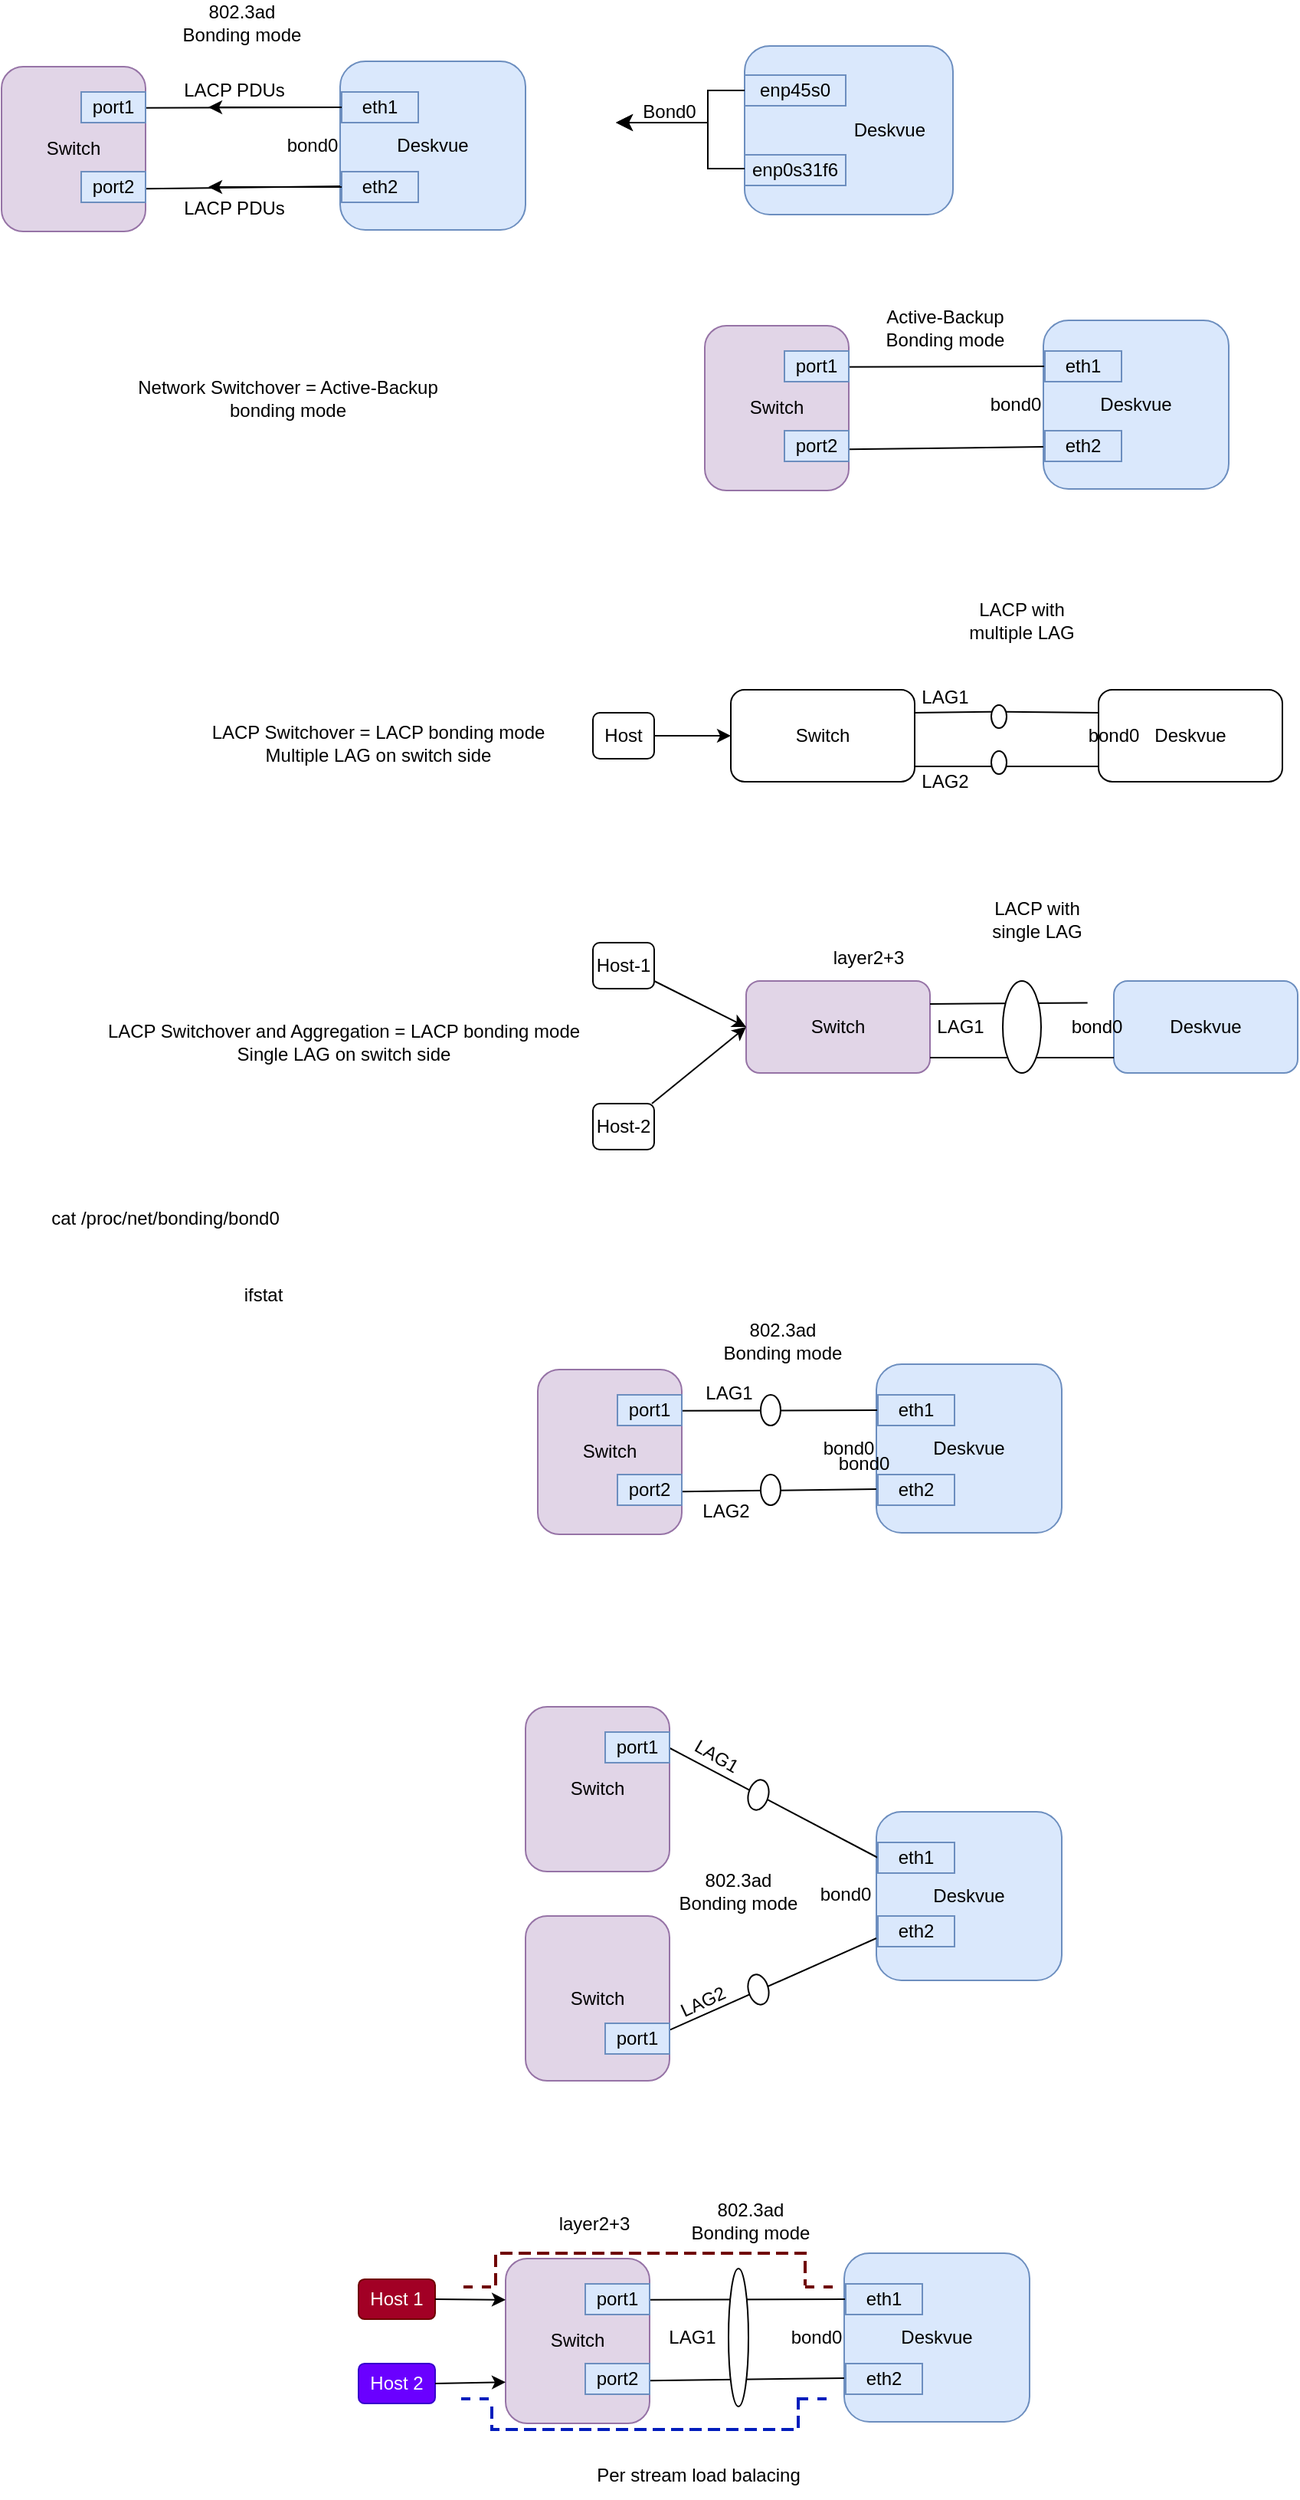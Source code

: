 <mxfile version="21.6.5" type="device">
  <diagram name="Page-1" id="PGo3vEJHwBamMPNbCgqc">
    <mxGraphModel dx="1863" dy="606" grid="1" gridSize="10" guides="1" tooltips="1" connect="1" arrows="1" fold="1" page="1" pageScale="1" pageWidth="827" pageHeight="1169" math="0" shadow="0">
      <root>
        <mxCell id="0" />
        <mxCell id="1" parent="0" />
        <mxCell id="wqAJ-05neOodzUHFtLEN-1" value="Network Switchover = Active-Backup bonding mode" style="text;html=1;strokeColor=none;fillColor=none;align=center;verticalAlign=middle;whiteSpace=wrap;rounded=0;" parent="1" vertex="1">
          <mxGeometry x="6" y="245" width="240" height="30" as="geometry" />
        </mxCell>
        <mxCell id="wqAJ-05neOodzUHFtLEN-2" value="LACP Switchover = LACP bonding mode&lt;br&gt;Multiple LAG on switch side" style="text;html=1;strokeColor=none;fillColor=none;align=center;verticalAlign=middle;whiteSpace=wrap;rounded=0;" parent="1" vertex="1">
          <mxGeometry x="65" y="470" width="240" height="30" as="geometry" />
        </mxCell>
        <mxCell id="wqAJ-05neOodzUHFtLEN-3" value="LACP Switchover and Aggregation = LACP bonding mode&lt;br&gt;Single LAG on switch side" style="text;html=1;strokeColor=none;fillColor=none;align=center;verticalAlign=middle;whiteSpace=wrap;rounded=0;" parent="1" vertex="1">
          <mxGeometry x="5" y="665" width="315" height="30" as="geometry" />
        </mxCell>
        <mxCell id="wqAJ-05neOodzUHFtLEN-4" value="Switch" style="rounded=1;whiteSpace=wrap;html=1;fillColor=#e1d5e7;strokeColor=#9673a6;" parent="1" vertex="1">
          <mxGeometry x="398" y="212.5" width="94" height="107.5" as="geometry" />
        </mxCell>
        <mxCell id="wqAJ-05neOodzUHFtLEN-5" value="Deskvue" style="rounded=1;whiteSpace=wrap;html=1;fillColor=#dae8fc;strokeColor=#6c8ebf;" parent="1" vertex="1">
          <mxGeometry x="619" y="209" width="121" height="110" as="geometry" />
        </mxCell>
        <mxCell id="wqAJ-05neOodzUHFtLEN-7" value="" style="endArrow=none;html=1;rounded=0;entryX=0;entryY=0.5;entryDx=0;entryDy=0;exitX=1;exitY=0.25;exitDx=0;exitDy=0;" parent="1" source="wqAJ-05neOodzUHFtLEN-4" target="q6s2j3DDuQdiJ-hi_PL6-1" edge="1">
          <mxGeometry width="50" height="50" relative="1" as="geometry">
            <mxPoint x="405" y="370" as="sourcePoint" />
            <mxPoint x="585" y="330" as="targetPoint" />
          </mxGeometry>
        </mxCell>
        <mxCell id="wqAJ-05neOodzUHFtLEN-8" value="bond0" style="text;html=1;strokeColor=none;fillColor=none;align=center;verticalAlign=middle;whiteSpace=wrap;rounded=0;" parent="1" vertex="1">
          <mxGeometry x="571" y="249" width="60" height="30" as="geometry" />
        </mxCell>
        <mxCell id="wqAJ-05neOodzUHFtLEN-9" value="Active-Backup&lt;br&gt;Bonding mode" style="text;html=1;strokeColor=none;fillColor=none;align=center;verticalAlign=middle;whiteSpace=wrap;rounded=0;" parent="1" vertex="1">
          <mxGeometry x="500" y="199" width="110" height="30" as="geometry" />
        </mxCell>
        <mxCell id="wqAJ-05neOodzUHFtLEN-11" value="Switch" style="rounded=1;whiteSpace=wrap;html=1;" parent="1" vertex="1">
          <mxGeometry x="415" y="450" width="120" height="60" as="geometry" />
        </mxCell>
        <mxCell id="wqAJ-05neOodzUHFtLEN-12" value="Deskvue" style="rounded=1;whiteSpace=wrap;html=1;" parent="1" vertex="1">
          <mxGeometry x="655" y="450" width="120" height="60" as="geometry" />
        </mxCell>
        <mxCell id="wqAJ-05neOodzUHFtLEN-13" value="" style="endArrow=none;html=1;rounded=0;exitX=1;exitY=0.25;exitDx=0;exitDy=0;entryX=0;entryY=0.25;entryDx=0;entryDy=0;" parent="1" source="wqAJ-05neOodzUHFtLEN-17" target="wqAJ-05neOodzUHFtLEN-12" edge="1">
          <mxGeometry width="50" height="50" relative="1" as="geometry">
            <mxPoint x="645" y="540" as="sourcePoint" />
            <mxPoint x="695" y="490" as="targetPoint" />
          </mxGeometry>
        </mxCell>
        <mxCell id="wqAJ-05neOodzUHFtLEN-14" value="" style="endArrow=none;html=1;rounded=0;exitX=1;exitY=0.25;exitDx=0;exitDy=0;entryX=0;entryY=0.25;entryDx=0;entryDy=0;" parent="1" edge="1">
          <mxGeometry width="50" height="50" relative="1" as="geometry">
            <mxPoint x="535" y="500" as="sourcePoint" />
            <mxPoint x="655" y="500" as="targetPoint" />
          </mxGeometry>
        </mxCell>
        <mxCell id="wqAJ-05neOodzUHFtLEN-15" value="bond0" style="text;html=1;strokeColor=none;fillColor=none;align=center;verticalAlign=middle;whiteSpace=wrap;rounded=0;" parent="1" vertex="1">
          <mxGeometry x="635" y="465" width="60" height="30" as="geometry" />
        </mxCell>
        <mxCell id="wqAJ-05neOodzUHFtLEN-16" value="LACP with multiple LAG" style="text;html=1;strokeColor=none;fillColor=none;align=center;verticalAlign=middle;whiteSpace=wrap;rounded=0;" parent="1" vertex="1">
          <mxGeometry x="565" y="390" width="80" height="30" as="geometry" />
        </mxCell>
        <mxCell id="wqAJ-05neOodzUHFtLEN-18" value="" style="endArrow=none;html=1;rounded=0;exitX=1;exitY=0.25;exitDx=0;exitDy=0;entryX=0;entryY=0.25;entryDx=0;entryDy=0;" parent="1" source="wqAJ-05neOodzUHFtLEN-11" target="wqAJ-05neOodzUHFtLEN-17" edge="1">
          <mxGeometry width="50" height="50" relative="1" as="geometry">
            <mxPoint x="535" y="465" as="sourcePoint" />
            <mxPoint x="655" y="465" as="targetPoint" />
          </mxGeometry>
        </mxCell>
        <mxCell id="wqAJ-05neOodzUHFtLEN-17" value="" style="ellipse;whiteSpace=wrap;html=1;" parent="1" vertex="1">
          <mxGeometry x="585" y="460" width="10" height="15" as="geometry" />
        </mxCell>
        <mxCell id="wqAJ-05neOodzUHFtLEN-19" value="" style="ellipse;whiteSpace=wrap;html=1;" parent="1" vertex="1">
          <mxGeometry x="585" y="490" width="10" height="15" as="geometry" />
        </mxCell>
        <mxCell id="wqAJ-05neOodzUHFtLEN-20" value="LAG1" style="text;html=1;strokeColor=none;fillColor=none;align=center;verticalAlign=middle;whiteSpace=wrap;rounded=0;" parent="1" vertex="1">
          <mxGeometry x="525" y="440" width="60" height="30" as="geometry" />
        </mxCell>
        <mxCell id="wqAJ-05neOodzUHFtLEN-21" value="LAG2" style="text;html=1;strokeColor=none;fillColor=none;align=center;verticalAlign=middle;whiteSpace=wrap;rounded=0;" parent="1" vertex="1">
          <mxGeometry x="525" y="495" width="60" height="30" as="geometry" />
        </mxCell>
        <mxCell id="wqAJ-05neOodzUHFtLEN-22" value="Host" style="rounded=1;whiteSpace=wrap;html=1;" parent="1" vertex="1">
          <mxGeometry x="325" y="465" width="40" height="30" as="geometry" />
        </mxCell>
        <mxCell id="wqAJ-05neOodzUHFtLEN-23" value="" style="endArrow=classic;html=1;rounded=0;" parent="1" source="wqAJ-05neOodzUHFtLEN-22" edge="1">
          <mxGeometry width="50" height="50" relative="1" as="geometry">
            <mxPoint x="365" y="530" as="sourcePoint" />
            <mxPoint x="415" y="480" as="targetPoint" />
          </mxGeometry>
        </mxCell>
        <mxCell id="wqAJ-05neOodzUHFtLEN-24" value="Switch" style="rounded=1;whiteSpace=wrap;html=1;fillColor=#e1d5e7;strokeColor=#9673a6;" parent="1" vertex="1">
          <mxGeometry x="425" y="640" width="120" height="60" as="geometry" />
        </mxCell>
        <mxCell id="wqAJ-05neOodzUHFtLEN-25" value="Deskvue" style="rounded=1;whiteSpace=wrap;html=1;fillColor=#dae8fc;strokeColor=#6c8ebf;" parent="1" vertex="1">
          <mxGeometry x="665" y="640" width="120" height="60" as="geometry" />
        </mxCell>
        <mxCell id="wqAJ-05neOodzUHFtLEN-27" value="" style="endArrow=none;html=1;rounded=0;exitX=1;exitY=0.25;exitDx=0;exitDy=0;entryX=0;entryY=0.25;entryDx=0;entryDy=0;" parent="1" edge="1">
          <mxGeometry width="50" height="50" relative="1" as="geometry">
            <mxPoint x="545" y="690" as="sourcePoint" />
            <mxPoint x="665" y="690" as="targetPoint" />
          </mxGeometry>
        </mxCell>
        <mxCell id="wqAJ-05neOodzUHFtLEN-28" value="bond0" style="text;html=1;strokeColor=none;fillColor=none;align=center;verticalAlign=middle;whiteSpace=wrap;rounded=0;" parent="1" vertex="1">
          <mxGeometry x="624" y="655" width="60" height="30" as="geometry" />
        </mxCell>
        <mxCell id="wqAJ-05neOodzUHFtLEN-29" value="LACP with single LAG" style="text;html=1;strokeColor=none;fillColor=none;align=center;verticalAlign=middle;whiteSpace=wrap;rounded=0;" parent="1" vertex="1">
          <mxGeometry x="575" y="585" width="80" height="30" as="geometry" />
        </mxCell>
        <mxCell id="wqAJ-05neOodzUHFtLEN-30" value="" style="endArrow=none;html=1;rounded=0;exitX=1;exitY=0.25;exitDx=0;exitDy=0;entryX=0.397;entryY=-0.027;entryDx=0;entryDy=0;entryPerimeter=0;" parent="1" source="wqAJ-05neOodzUHFtLEN-24" target="wqAJ-05neOodzUHFtLEN-28" edge="1">
          <mxGeometry width="50" height="50" relative="1" as="geometry">
            <mxPoint x="545" y="655" as="sourcePoint" />
            <mxPoint x="595.358" y="654.715" as="targetPoint" />
          </mxGeometry>
        </mxCell>
        <mxCell id="wqAJ-05neOodzUHFtLEN-34" value="LAG1" style="text;html=1;strokeColor=none;fillColor=none;align=center;verticalAlign=middle;whiteSpace=wrap;rounded=0;" parent="1" vertex="1">
          <mxGeometry x="535" y="655" width="60" height="30" as="geometry" />
        </mxCell>
        <mxCell id="wqAJ-05neOodzUHFtLEN-35" value="Host-1" style="rounded=1;whiteSpace=wrap;html=1;" parent="1" vertex="1">
          <mxGeometry x="325" y="615" width="40" height="30" as="geometry" />
        </mxCell>
        <mxCell id="wqAJ-05neOodzUHFtLEN-36" value="" style="endArrow=classic;html=1;rounded=0;" parent="1" source="wqAJ-05neOodzUHFtLEN-35" edge="1">
          <mxGeometry width="50" height="50" relative="1" as="geometry">
            <mxPoint x="375" y="720" as="sourcePoint" />
            <mxPoint x="425" y="670" as="targetPoint" />
          </mxGeometry>
        </mxCell>
        <mxCell id="wqAJ-05neOodzUHFtLEN-37" value="" style="ellipse;whiteSpace=wrap;html=1;" parent="1" vertex="1">
          <mxGeometry x="592.5" y="640" width="25" height="60" as="geometry" />
        </mxCell>
        <mxCell id="wqAJ-05neOodzUHFtLEN-38" value="Host-2" style="rounded=1;whiteSpace=wrap;html=1;" parent="1" vertex="1">
          <mxGeometry x="325" y="720" width="40" height="30" as="geometry" />
        </mxCell>
        <mxCell id="wqAJ-05neOodzUHFtLEN-39" value="" style="endArrow=classic;html=1;rounded=0;entryX=0;entryY=0.5;entryDx=0;entryDy=0;" parent="1" source="wqAJ-05neOodzUHFtLEN-38" target="wqAJ-05neOodzUHFtLEN-24" edge="1">
          <mxGeometry width="50" height="50" relative="1" as="geometry">
            <mxPoint x="375" y="825" as="sourcePoint" />
            <mxPoint x="425" y="775" as="targetPoint" />
          </mxGeometry>
        </mxCell>
        <mxCell id="wqAJ-05neOodzUHFtLEN-40" value="layer2+3" style="text;html=1;strokeColor=none;fillColor=none;align=center;verticalAlign=middle;whiteSpace=wrap;rounded=0;" parent="1" vertex="1">
          <mxGeometry x="475" y="610" width="60" height="30" as="geometry" />
        </mxCell>
        <mxCell id="wqAJ-05neOodzUHFtLEN-41" value="Per stream load balacing" style="text;html=1;strokeColor=none;fillColor=none;align=center;verticalAlign=middle;whiteSpace=wrap;rounded=0;" parent="1" vertex="1">
          <mxGeometry x="324" y="1600" width="140" height="30" as="geometry" />
        </mxCell>
        <mxCell id="wqAJ-05neOodzUHFtLEN-42" value="cat /proc/net/bonding/bond0" style="text;html=1;strokeColor=none;fillColor=none;align=center;verticalAlign=middle;whiteSpace=wrap;rounded=0;" parent="1" vertex="1">
          <mxGeometry x="-49" y="780" width="190" height="30" as="geometry" />
        </mxCell>
        <mxCell id="wqAJ-05neOodzUHFtLEN-44" value="ifstat" style="text;html=1;strokeColor=none;fillColor=none;align=center;verticalAlign=middle;whiteSpace=wrap;rounded=0;" parent="1" vertex="1">
          <mxGeometry x="80" y="830" width="60" height="30" as="geometry" />
        </mxCell>
        <mxCell id="q6s2j3DDuQdiJ-hi_PL6-1" value="eth1" style="rounded=0;whiteSpace=wrap;html=1;fillColor=#dae8fc;strokeColor=#6c8ebf;" parent="1" vertex="1">
          <mxGeometry x="620" y="229" width="50" height="20" as="geometry" />
        </mxCell>
        <mxCell id="q6s2j3DDuQdiJ-hi_PL6-2" value="eth2" style="rounded=0;whiteSpace=wrap;html=1;fillColor=#dae8fc;strokeColor=#6c8ebf;" parent="1" vertex="1">
          <mxGeometry x="620" y="281" width="50" height="20" as="geometry" />
        </mxCell>
        <mxCell id="q6s2j3DDuQdiJ-hi_PL6-3" value="" style="endArrow=none;html=1;rounded=0;entryX=0;entryY=0.75;entryDx=0;entryDy=0;exitX=1;exitY=0.75;exitDx=0;exitDy=0;" parent="1" source="wqAJ-05neOodzUHFtLEN-4" target="wqAJ-05neOodzUHFtLEN-5" edge="1">
          <mxGeometry width="50" height="50" relative="1" as="geometry">
            <mxPoint x="482.5" y="330" as="sourcePoint" />
            <mxPoint x="627.5" y="330" as="targetPoint" />
          </mxGeometry>
        </mxCell>
        <mxCell id="q6s2j3DDuQdiJ-hi_PL6-5" value="port1" style="rounded=0;whiteSpace=wrap;html=1;fillColor=#dae8fc;strokeColor=#6c8ebf;" parent="1" vertex="1">
          <mxGeometry x="450" y="229" width="42" height="20" as="geometry" />
        </mxCell>
        <mxCell id="q6s2j3DDuQdiJ-hi_PL6-6" value="port2" style="rounded=0;whiteSpace=wrap;html=1;fillColor=#dae8fc;strokeColor=#6c8ebf;" parent="1" vertex="1">
          <mxGeometry x="450" y="281" width="42" height="20" as="geometry" />
        </mxCell>
        <mxCell id="q6s2j3DDuQdiJ-hi_PL6-7" value="&lt;span style=&quot;white-space: pre;&quot;&gt;&#x9;&lt;/span&gt;&lt;span style=&quot;white-space: pre;&quot;&gt;&#x9;&lt;/span&gt;Deskvue" style="rounded=1;whiteSpace=wrap;html=1;fillColor=#dae8fc;strokeColor=#6c8ebf;" parent="1" vertex="1">
          <mxGeometry x="424" y="30" width="136" height="110" as="geometry" />
        </mxCell>
        <mxCell id="q6s2j3DDuQdiJ-hi_PL6-10" value="enp45s0" style="rounded=0;whiteSpace=wrap;html=1;fillColor=#dae8fc;strokeColor=#6c8ebf;" parent="1" vertex="1">
          <mxGeometry x="424" y="49" width="66" height="20" as="geometry" />
        </mxCell>
        <mxCell id="q6s2j3DDuQdiJ-hi_PL6-11" value="enp0s31f6" style="rounded=0;whiteSpace=wrap;html=1;fillColor=#dae8fc;strokeColor=#6c8ebf;" parent="1" vertex="1">
          <mxGeometry x="424" y="101" width="66" height="20" as="geometry" />
        </mxCell>
        <mxCell id="q6s2j3DDuQdiJ-hi_PL6-13" value="" style="edgeStyle=elbowEdgeStyle;elbow=horizontal;endArrow=classic;html=1;curved=0;rounded=0;endSize=8;startSize=8;exitX=0;exitY=0.5;exitDx=0;exitDy=0;" parent="1" source="q6s2j3DDuQdiJ-hi_PL6-10" edge="1">
          <mxGeometry width="50" height="50" relative="1" as="geometry">
            <mxPoint x="310" y="180" as="sourcePoint" />
            <mxPoint x="340" y="80" as="targetPoint" />
            <Array as="points">
              <mxPoint x="400" y="60" />
            </Array>
          </mxGeometry>
        </mxCell>
        <mxCell id="q6s2j3DDuQdiJ-hi_PL6-15" value="" style="edgeStyle=elbowEdgeStyle;elbow=horizontal;endArrow=classic;html=1;curved=0;rounded=0;endSize=8;startSize=8;" parent="1" edge="1">
          <mxGeometry width="50" height="50" relative="1" as="geometry">
            <mxPoint x="424" y="110" as="sourcePoint" />
            <mxPoint x="340" y="80" as="targetPoint" />
            <Array as="points">
              <mxPoint x="400" y="100" />
            </Array>
          </mxGeometry>
        </mxCell>
        <mxCell id="q6s2j3DDuQdiJ-hi_PL6-18" value="Bond0" style="text;html=1;strokeColor=none;fillColor=none;align=center;verticalAlign=middle;whiteSpace=wrap;rounded=0;" parent="1" vertex="1">
          <mxGeometry x="365" y="65" width="20" height="16" as="geometry" />
        </mxCell>
        <mxCell id="q6s2j3DDuQdiJ-hi_PL6-19" value="Switch" style="rounded=1;whiteSpace=wrap;html=1;fillColor=#e1d5e7;strokeColor=#9673a6;" parent="1" vertex="1">
          <mxGeometry x="-61" y="43.5" width="94" height="107.5" as="geometry" />
        </mxCell>
        <mxCell id="q6s2j3DDuQdiJ-hi_PL6-20" value="Deskvue" style="rounded=1;whiteSpace=wrap;html=1;fillColor=#dae8fc;strokeColor=#6c8ebf;" parent="1" vertex="1">
          <mxGeometry x="160" y="40" width="121" height="110" as="geometry" />
        </mxCell>
        <mxCell id="q6s2j3DDuQdiJ-hi_PL6-21" value="" style="endArrow=none;html=1;rounded=0;entryX=0;entryY=0.5;entryDx=0;entryDy=0;exitX=1;exitY=0.25;exitDx=0;exitDy=0;" parent="1" source="q6s2j3DDuQdiJ-hi_PL6-19" target="q6s2j3DDuQdiJ-hi_PL6-24" edge="1">
          <mxGeometry width="50" height="50" relative="1" as="geometry">
            <mxPoint x="-54" y="201" as="sourcePoint" />
            <mxPoint x="126" y="161" as="targetPoint" />
          </mxGeometry>
        </mxCell>
        <mxCell id="q6s2j3DDuQdiJ-hi_PL6-22" value="bond0" style="text;html=1;strokeColor=none;fillColor=none;align=center;verticalAlign=middle;whiteSpace=wrap;rounded=0;" parent="1" vertex="1">
          <mxGeometry x="112" y="80" width="60" height="30" as="geometry" />
        </mxCell>
        <mxCell id="q6s2j3DDuQdiJ-hi_PL6-23" value="802.3ad&lt;br&gt;Bonding mode" style="text;html=1;strokeColor=none;fillColor=none;align=center;verticalAlign=middle;whiteSpace=wrap;rounded=0;" parent="1" vertex="1">
          <mxGeometry x="41" width="110" height="30" as="geometry" />
        </mxCell>
        <mxCell id="q6s2j3DDuQdiJ-hi_PL6-24" value="eth1" style="rounded=0;whiteSpace=wrap;html=1;fillColor=#dae8fc;strokeColor=#6c8ebf;" parent="1" vertex="1">
          <mxGeometry x="161" y="60" width="50" height="20" as="geometry" />
        </mxCell>
        <mxCell id="q6s2j3DDuQdiJ-hi_PL6-25" value="eth2" style="rounded=0;whiteSpace=wrap;html=1;fillColor=#dae8fc;strokeColor=#6c8ebf;" parent="1" vertex="1">
          <mxGeometry x="161" y="112" width="50" height="20" as="geometry" />
        </mxCell>
        <mxCell id="q6s2j3DDuQdiJ-hi_PL6-26" value="" style="endArrow=none;html=1;rounded=0;entryX=0;entryY=0.75;entryDx=0;entryDy=0;exitX=1;exitY=0.75;exitDx=0;exitDy=0;" parent="1" edge="1">
          <mxGeometry width="50" height="50" relative="1" as="geometry">
            <mxPoint x="33" y="123.125" as="sourcePoint" />
            <mxPoint x="160" y="121.5" as="targetPoint" />
          </mxGeometry>
        </mxCell>
        <mxCell id="q6s2j3DDuQdiJ-hi_PL6-27" value="port1" style="rounded=0;whiteSpace=wrap;html=1;fillColor=#dae8fc;strokeColor=#6c8ebf;" parent="1" vertex="1">
          <mxGeometry x="-9" y="60" width="42" height="20" as="geometry" />
        </mxCell>
        <mxCell id="q6s2j3DDuQdiJ-hi_PL6-28" value="port2" style="rounded=0;whiteSpace=wrap;html=1;fillColor=#dae8fc;strokeColor=#6c8ebf;" parent="1" vertex="1">
          <mxGeometry x="-9" y="112" width="42" height="20" as="geometry" />
        </mxCell>
        <mxCell id="q6s2j3DDuQdiJ-hi_PL6-29" value="" style="endArrow=classic;html=1;rounded=0;exitX=0;exitY=0.5;exitDx=0;exitDy=0;" parent="1" source="q6s2j3DDuQdiJ-hi_PL6-24" edge="1">
          <mxGeometry width="50" height="50" relative="1" as="geometry">
            <mxPoint x="-76" y="-30" as="sourcePoint" />
            <mxPoint x="74" y="70" as="targetPoint" />
          </mxGeometry>
        </mxCell>
        <mxCell id="q6s2j3DDuQdiJ-hi_PL6-30" value="" style="endArrow=classic;html=1;rounded=0;exitX=0;exitY=0.5;exitDx=0;exitDy=0;" parent="1" source="q6s2j3DDuQdiJ-hi_PL6-25" edge="1">
          <mxGeometry width="50" height="50" relative="1" as="geometry">
            <mxPoint x="4" y="250" as="sourcePoint" />
            <mxPoint x="74" y="122" as="targetPoint" />
          </mxGeometry>
        </mxCell>
        <mxCell id="q6s2j3DDuQdiJ-hi_PL6-31" value="LACP PDUs" style="text;html=1;strokeColor=none;fillColor=none;align=center;verticalAlign=middle;whiteSpace=wrap;rounded=0;" parent="1" vertex="1">
          <mxGeometry x="41" y="43.5" width="100" height="30" as="geometry" />
        </mxCell>
        <mxCell id="q6s2j3DDuQdiJ-hi_PL6-32" value="LACP PDUs" style="text;html=1;strokeColor=none;fillColor=none;align=center;verticalAlign=middle;whiteSpace=wrap;rounded=0;" parent="1" vertex="1">
          <mxGeometry x="41" y="121" width="100" height="30" as="geometry" />
        </mxCell>
        <mxCell id="q6s2j3DDuQdiJ-hi_PL6-33" value="Switch" style="rounded=1;whiteSpace=wrap;html=1;fillColor=#e1d5e7;strokeColor=#9673a6;" parent="1" vertex="1">
          <mxGeometry x="289" y="893.5" width="94" height="107.5" as="geometry" />
        </mxCell>
        <mxCell id="q6s2j3DDuQdiJ-hi_PL6-34" value="Deskvue" style="rounded=1;whiteSpace=wrap;html=1;fillColor=#dae8fc;strokeColor=#6c8ebf;" parent="1" vertex="1">
          <mxGeometry x="510" y="890" width="121" height="110" as="geometry" />
        </mxCell>
        <mxCell id="q6s2j3DDuQdiJ-hi_PL6-35" value="" style="endArrow=none;html=1;rounded=0;entryX=0;entryY=0.5;entryDx=0;entryDy=0;exitX=1;exitY=0.25;exitDx=0;exitDy=0;" parent="1" source="q6s2j3DDuQdiJ-hi_PL6-33" target="q6s2j3DDuQdiJ-hi_PL6-38" edge="1">
          <mxGeometry width="50" height="50" relative="1" as="geometry">
            <mxPoint x="296" y="1051" as="sourcePoint" />
            <mxPoint x="476" y="1011" as="targetPoint" />
          </mxGeometry>
        </mxCell>
        <mxCell id="q6s2j3DDuQdiJ-hi_PL6-36" value="bond0" style="text;html=1;strokeColor=none;fillColor=none;align=center;verticalAlign=middle;whiteSpace=wrap;rounded=0;" parent="1" vertex="1">
          <mxGeometry x="462" y="930" width="60" height="30" as="geometry" />
        </mxCell>
        <mxCell id="q6s2j3DDuQdiJ-hi_PL6-37" value="802.3ad&lt;br&gt;Bonding mode" style="text;html=1;strokeColor=none;fillColor=none;align=center;verticalAlign=middle;whiteSpace=wrap;rounded=0;" parent="1" vertex="1">
          <mxGeometry x="394" y="860" width="110" height="30" as="geometry" />
        </mxCell>
        <mxCell id="q6s2j3DDuQdiJ-hi_PL6-38" value="eth1" style="rounded=0;whiteSpace=wrap;html=1;fillColor=#dae8fc;strokeColor=#6c8ebf;" parent="1" vertex="1">
          <mxGeometry x="511" y="910" width="50" height="20" as="geometry" />
        </mxCell>
        <mxCell id="q6s2j3DDuQdiJ-hi_PL6-39" value="eth2" style="rounded=0;whiteSpace=wrap;html=1;fillColor=#dae8fc;strokeColor=#6c8ebf;" parent="1" vertex="1">
          <mxGeometry x="511" y="962" width="50" height="20" as="geometry" />
        </mxCell>
        <mxCell id="q6s2j3DDuQdiJ-hi_PL6-40" value="" style="endArrow=none;html=1;rounded=0;entryX=0;entryY=0.75;entryDx=0;entryDy=0;exitX=1;exitY=0.75;exitDx=0;exitDy=0;" parent="1" edge="1">
          <mxGeometry width="50" height="50" relative="1" as="geometry">
            <mxPoint x="383" y="973.125" as="sourcePoint" />
            <mxPoint x="510" y="971.5" as="targetPoint" />
          </mxGeometry>
        </mxCell>
        <mxCell id="q6s2j3DDuQdiJ-hi_PL6-41" value="port1" style="rounded=0;whiteSpace=wrap;html=1;fillColor=#dae8fc;strokeColor=#6c8ebf;" parent="1" vertex="1">
          <mxGeometry x="341" y="910" width="42" height="20" as="geometry" />
        </mxCell>
        <mxCell id="q6s2j3DDuQdiJ-hi_PL6-42" value="port2" style="rounded=0;whiteSpace=wrap;html=1;fillColor=#dae8fc;strokeColor=#6c8ebf;" parent="1" vertex="1">
          <mxGeometry x="341" y="962" width="42" height="20" as="geometry" />
        </mxCell>
        <mxCell id="q6s2j3DDuQdiJ-hi_PL6-45" value="LAG1" style="text;html=1;strokeColor=none;fillColor=none;align=center;verticalAlign=middle;whiteSpace=wrap;rounded=0;" parent="1" vertex="1">
          <mxGeometry x="364" y="893.5" width="100" height="30" as="geometry" />
        </mxCell>
        <mxCell id="q6s2j3DDuQdiJ-hi_PL6-46" value="LAG2" style="text;html=1;strokeColor=none;fillColor=none;align=center;verticalAlign=middle;whiteSpace=wrap;rounded=0;" parent="1" vertex="1">
          <mxGeometry x="362" y="971" width="100" height="30" as="geometry" />
        </mxCell>
        <mxCell id="q6s2j3DDuQdiJ-hi_PL6-47" value="" style="ellipse;whiteSpace=wrap;html=1;" parent="1" vertex="1">
          <mxGeometry x="434.5" y="910" width="13" height="20" as="geometry" />
        </mxCell>
        <mxCell id="q6s2j3DDuQdiJ-hi_PL6-48" value="" style="ellipse;whiteSpace=wrap;html=1;" parent="1" vertex="1">
          <mxGeometry x="434.5" y="962" width="13" height="20" as="geometry" />
        </mxCell>
        <mxCell id="q6s2j3DDuQdiJ-hi_PL6-49" value="Switch" style="rounded=1;whiteSpace=wrap;html=1;fillColor=#e1d5e7;strokeColor=#9673a6;" parent="1" vertex="1">
          <mxGeometry x="281" y="1113.5" width="94" height="107.5" as="geometry" />
        </mxCell>
        <mxCell id="q6s2j3DDuQdiJ-hi_PL6-50" value="Deskvue" style="rounded=1;whiteSpace=wrap;html=1;fillColor=#dae8fc;strokeColor=#6c8ebf;" parent="1" vertex="1">
          <mxGeometry x="510" y="1182" width="121" height="110" as="geometry" />
        </mxCell>
        <mxCell id="q6s2j3DDuQdiJ-hi_PL6-51" value="" style="endArrow=none;html=1;rounded=0;entryX=0;entryY=0.5;entryDx=0;entryDy=0;exitX=1;exitY=0.25;exitDx=0;exitDy=0;" parent="1" source="q6s2j3DDuQdiJ-hi_PL6-49" target="q6s2j3DDuQdiJ-hi_PL6-54" edge="1">
          <mxGeometry width="50" height="50" relative="1" as="geometry">
            <mxPoint x="288" y="1271" as="sourcePoint" />
            <mxPoint x="468" y="1231" as="targetPoint" />
          </mxGeometry>
        </mxCell>
        <mxCell id="q6s2j3DDuQdiJ-hi_PL6-52" value="bond0" style="text;html=1;strokeColor=none;fillColor=none;align=center;verticalAlign=middle;whiteSpace=wrap;rounded=0;" parent="1" vertex="1">
          <mxGeometry x="459.5" y="1221" width="60" height="30" as="geometry" />
        </mxCell>
        <mxCell id="q6s2j3DDuQdiJ-hi_PL6-53" value="802.3ad&lt;br&gt;Bonding mode" style="text;html=1;strokeColor=none;fillColor=none;align=center;verticalAlign=middle;whiteSpace=wrap;rounded=0;" parent="1" vertex="1">
          <mxGeometry x="365" y="1219" width="110" height="30" as="geometry" />
        </mxCell>
        <mxCell id="q6s2j3DDuQdiJ-hi_PL6-54" value="eth1" style="rounded=0;whiteSpace=wrap;html=1;fillColor=#dae8fc;strokeColor=#6c8ebf;" parent="1" vertex="1">
          <mxGeometry x="511" y="1202" width="50" height="20" as="geometry" />
        </mxCell>
        <mxCell id="q6s2j3DDuQdiJ-hi_PL6-55" value="eth2" style="rounded=0;whiteSpace=wrap;html=1;fillColor=#dae8fc;strokeColor=#6c8ebf;" parent="1" vertex="1">
          <mxGeometry x="511" y="1250" width="50" height="20" as="geometry" />
        </mxCell>
        <mxCell id="q6s2j3DDuQdiJ-hi_PL6-56" value="" style="endArrow=none;html=1;rounded=0;entryX=0;entryY=0.75;entryDx=0;entryDy=0;exitX=0.996;exitY=0.694;exitDx=0;exitDy=0;exitPerimeter=0;" parent="1" source="q6s2j3DDuQdiJ-hi_PL6-64" target="q6s2j3DDuQdiJ-hi_PL6-50" edge="1">
          <mxGeometry width="50" height="50" relative="1" as="geometry">
            <mxPoint x="375" y="1193.125" as="sourcePoint" />
            <mxPoint x="502" y="1191.5" as="targetPoint" />
          </mxGeometry>
        </mxCell>
        <mxCell id="q6s2j3DDuQdiJ-hi_PL6-57" value="port1" style="rounded=0;whiteSpace=wrap;html=1;fillColor=#dae8fc;strokeColor=#6c8ebf;" parent="1" vertex="1">
          <mxGeometry x="333" y="1130" width="42" height="20" as="geometry" />
        </mxCell>
        <mxCell id="q6s2j3DDuQdiJ-hi_PL6-59" value="LAG1" style="text;html=1;strokeColor=none;fillColor=none;align=center;verticalAlign=middle;whiteSpace=wrap;rounded=0;rotation=30;" parent="1" vertex="1">
          <mxGeometry x="356" y="1130.5" width="100" height="30" as="geometry" />
        </mxCell>
        <mxCell id="q6s2j3DDuQdiJ-hi_PL6-60" value="LAG2" style="text;html=1;strokeColor=none;fillColor=none;align=center;verticalAlign=middle;whiteSpace=wrap;rounded=0;rotation=-25;" parent="1" vertex="1">
          <mxGeometry x="347" y="1291" width="100" height="30" as="geometry" />
        </mxCell>
        <mxCell id="q6s2j3DDuQdiJ-hi_PL6-61" value="" style="ellipse;whiteSpace=wrap;html=1;rotation=15;" parent="1" vertex="1">
          <mxGeometry x="426.5" y="1161" width="13" height="20" as="geometry" />
        </mxCell>
        <mxCell id="q6s2j3DDuQdiJ-hi_PL6-62" value="" style="ellipse;whiteSpace=wrap;html=1;rotation=-15;" parent="1" vertex="1">
          <mxGeometry x="426.5" y="1288" width="13" height="20" as="geometry" />
        </mxCell>
        <mxCell id="q6s2j3DDuQdiJ-hi_PL6-64" value="Switch" style="rounded=1;whiteSpace=wrap;html=1;fillColor=#e1d5e7;strokeColor=#9673a6;" parent="1" vertex="1">
          <mxGeometry x="281" y="1250" width="94" height="107.5" as="geometry" />
        </mxCell>
        <mxCell id="q6s2j3DDuQdiJ-hi_PL6-65" value="port1" style="rounded=0;whiteSpace=wrap;html=1;fillColor=#dae8fc;strokeColor=#6c8ebf;" parent="1" vertex="1">
          <mxGeometry x="333" y="1320" width="42" height="20" as="geometry" />
        </mxCell>
        <mxCell id="q6s2j3DDuQdiJ-hi_PL6-73" value="bond0" style="text;html=1;strokeColor=none;fillColor=none;align=center;verticalAlign=middle;whiteSpace=wrap;rounded=0;" parent="1" vertex="1">
          <mxGeometry x="472" y="940" width="60" height="30" as="geometry" />
        </mxCell>
        <mxCell id="q6s2j3DDuQdiJ-hi_PL6-84" value="Switch" style="rounded=1;whiteSpace=wrap;html=1;fillColor=#e1d5e7;strokeColor=#9673a6;" parent="1" vertex="1">
          <mxGeometry x="268" y="1473.5" width="94" height="107.5" as="geometry" />
        </mxCell>
        <mxCell id="q6s2j3DDuQdiJ-hi_PL6-85" value="Deskvue" style="rounded=1;whiteSpace=wrap;html=1;fillColor=#dae8fc;strokeColor=#6c8ebf;" parent="1" vertex="1">
          <mxGeometry x="489" y="1470" width="121" height="110" as="geometry" />
        </mxCell>
        <mxCell id="q6s2j3DDuQdiJ-hi_PL6-86" value="" style="endArrow=none;html=1;rounded=0;entryX=0;entryY=0.5;entryDx=0;entryDy=0;exitX=1;exitY=0.25;exitDx=0;exitDy=0;" parent="1" source="q6s2j3DDuQdiJ-hi_PL6-84" target="q6s2j3DDuQdiJ-hi_PL6-89" edge="1">
          <mxGeometry width="50" height="50" relative="1" as="geometry">
            <mxPoint x="275" y="1631" as="sourcePoint" />
            <mxPoint x="455" y="1591" as="targetPoint" />
          </mxGeometry>
        </mxCell>
        <mxCell id="q6s2j3DDuQdiJ-hi_PL6-87" value="bond0" style="text;html=1;strokeColor=none;fillColor=none;align=center;verticalAlign=middle;whiteSpace=wrap;rounded=0;" parent="1" vertex="1">
          <mxGeometry x="441" y="1510" width="60" height="30" as="geometry" />
        </mxCell>
        <mxCell id="q6s2j3DDuQdiJ-hi_PL6-88" value="802.3ad&lt;br&gt;Bonding mode" style="text;html=1;strokeColor=none;fillColor=none;align=center;verticalAlign=middle;whiteSpace=wrap;rounded=0;" parent="1" vertex="1">
          <mxGeometry x="373" y="1434" width="110" height="30" as="geometry" />
        </mxCell>
        <mxCell id="q6s2j3DDuQdiJ-hi_PL6-89" value="eth1" style="rounded=0;whiteSpace=wrap;html=1;fillColor=#dae8fc;strokeColor=#6c8ebf;" parent="1" vertex="1">
          <mxGeometry x="490" y="1490" width="50" height="20" as="geometry" />
        </mxCell>
        <mxCell id="q6s2j3DDuQdiJ-hi_PL6-90" value="eth2" style="rounded=0;whiteSpace=wrap;html=1;fillColor=#dae8fc;strokeColor=#6c8ebf;" parent="1" vertex="1">
          <mxGeometry x="490" y="1542" width="50" height="20" as="geometry" />
        </mxCell>
        <mxCell id="q6s2j3DDuQdiJ-hi_PL6-91" value="" style="endArrow=none;html=1;rounded=0;entryX=0;entryY=0.75;entryDx=0;entryDy=0;exitX=1;exitY=0.75;exitDx=0;exitDy=0;" parent="1" edge="1">
          <mxGeometry width="50" height="50" relative="1" as="geometry">
            <mxPoint x="362" y="1553.125" as="sourcePoint" />
            <mxPoint x="489" y="1551.5" as="targetPoint" />
          </mxGeometry>
        </mxCell>
        <mxCell id="q6s2j3DDuQdiJ-hi_PL6-92" value="port1" style="rounded=0;whiteSpace=wrap;html=1;fillColor=#dae8fc;strokeColor=#6c8ebf;" parent="1" vertex="1">
          <mxGeometry x="320" y="1490" width="42" height="20" as="geometry" />
        </mxCell>
        <mxCell id="q6s2j3DDuQdiJ-hi_PL6-93" value="port2" style="rounded=0;whiteSpace=wrap;html=1;fillColor=#dae8fc;strokeColor=#6c8ebf;" parent="1" vertex="1">
          <mxGeometry x="320" y="1542" width="42" height="20" as="geometry" />
        </mxCell>
        <mxCell id="q6s2j3DDuQdiJ-hi_PL6-95" value="LAG1" style="text;html=1;strokeColor=none;fillColor=none;align=center;verticalAlign=middle;whiteSpace=wrap;rounded=0;" parent="1" vertex="1">
          <mxGeometry x="340" y="1510" width="100" height="30" as="geometry" />
        </mxCell>
        <mxCell id="q6s2j3DDuQdiJ-hi_PL6-96" value="" style="ellipse;whiteSpace=wrap;html=1;" parent="1" vertex="1">
          <mxGeometry x="413.5" y="1480" width="13" height="90" as="geometry" />
        </mxCell>
        <mxCell id="q6s2j3DDuQdiJ-hi_PL6-100" value="layer2+3" style="text;html=1;strokeColor=none;fillColor=none;align=center;verticalAlign=middle;whiteSpace=wrap;rounded=0;" parent="1" vertex="1">
          <mxGeometry x="296" y="1435.5" width="60" height="30" as="geometry" />
        </mxCell>
        <mxCell id="q6s2j3DDuQdiJ-hi_PL6-101" value="Host 1" style="rounded=1;whiteSpace=wrap;html=1;fillColor=#a20025;strokeColor=#6F0000;fontColor=#ffffff;" parent="1" vertex="1">
          <mxGeometry x="172" y="1487" width="50" height="26" as="geometry" />
        </mxCell>
        <mxCell id="q6s2j3DDuQdiJ-hi_PL6-102" value="Host 2" style="rounded=1;whiteSpace=wrap;html=1;fillColor=#6a00ff;strokeColor=#3700CC;fontColor=#ffffff;" parent="1" vertex="1">
          <mxGeometry x="172" y="1542" width="50" height="26" as="geometry" />
        </mxCell>
        <mxCell id="q6s2j3DDuQdiJ-hi_PL6-104" value="" style="endArrow=classic;html=1;rounded=0;entryX=0;entryY=0.25;entryDx=0;entryDy=0;exitX=1;exitY=0.5;exitDx=0;exitDy=0;" parent="1" source="q6s2j3DDuQdiJ-hi_PL6-101" target="q6s2j3DDuQdiJ-hi_PL6-84" edge="1">
          <mxGeometry width="50" height="50" relative="1" as="geometry">
            <mxPoint x="172" y="1700" as="sourcePoint" />
            <mxPoint x="222" y="1650" as="targetPoint" />
          </mxGeometry>
        </mxCell>
        <mxCell id="q6s2j3DDuQdiJ-hi_PL6-105" value="" style="endArrow=classic;html=1;rounded=0;exitX=1;exitY=0.5;exitDx=0;exitDy=0;entryX=0;entryY=0.75;entryDx=0;entryDy=0;" parent="1" source="q6s2j3DDuQdiJ-hi_PL6-102" target="q6s2j3DDuQdiJ-hi_PL6-84" edge="1">
          <mxGeometry width="50" height="50" relative="1" as="geometry">
            <mxPoint x="150" y="1750" as="sourcePoint" />
            <mxPoint x="200" y="1700" as="targetPoint" />
          </mxGeometry>
        </mxCell>
        <mxCell id="q6s2j3DDuQdiJ-hi_PL6-106" value="" style="shape=partialRectangle;whiteSpace=wrap;html=1;bottom=1;right=1;left=1;top=0;fillColor=none;routingCenterX=-0.5;rotation=-180;dashed=1;fontColor=#ffffff;strokeColor=#6F0000;strokeWidth=2;" parent="1" vertex="1">
          <mxGeometry x="261.5" y="1470" width="202" height="20" as="geometry" />
        </mxCell>
        <mxCell id="q6s2j3DDuQdiJ-hi_PL6-107" value="" style="shape=partialRectangle;whiteSpace=wrap;html=1;bottom=1;right=1;left=1;top=0;fillColor=none;routingCenterX=-0.5;rotation=0;fontColor=#ffffff;strokeColor=#001DBC;dashed=1;strokeWidth=2;" parent="1" vertex="1">
          <mxGeometry x="259" y="1565" width="200" height="20" as="geometry" />
        </mxCell>
        <mxCell id="q6s2j3DDuQdiJ-hi_PL6-108" value="" style="line;strokeWidth=2;html=1;fillColor=#a20025;fontColor=#ffffff;strokeColor=#6F0000;dashed=1;" parent="1" vertex="1">
          <mxGeometry x="463.5" y="1487" width="21" height="10" as="geometry" />
        </mxCell>
        <mxCell id="q6s2j3DDuQdiJ-hi_PL6-109" value="" style="line;strokeWidth=2;html=1;fillColor=none;fontColor=#ffffff;strokeColor=#6F0000;dashed=1;" parent="1" vertex="1">
          <mxGeometry x="240.5" y="1487" width="21" height="10" as="geometry" />
        </mxCell>
        <mxCell id="q6s2j3DDuQdiJ-hi_PL6-110" value="" style="line;strokeWidth=2;html=1;fillColor=none;fontColor=#ffffff;strokeColor=#001DBC;dashed=1;" parent="1" vertex="1">
          <mxGeometry x="459.5" y="1560" width="21" height="10" as="geometry" />
        </mxCell>
        <mxCell id="q6s2j3DDuQdiJ-hi_PL6-111" value="" style="line;strokeWidth=2;html=1;fillColor=none;fontColor=#ffffff;strokeColor=#001DBC;dashed=1;" parent="1" vertex="1">
          <mxGeometry x="239" y="1560" width="21" height="10" as="geometry" />
        </mxCell>
      </root>
    </mxGraphModel>
  </diagram>
</mxfile>
